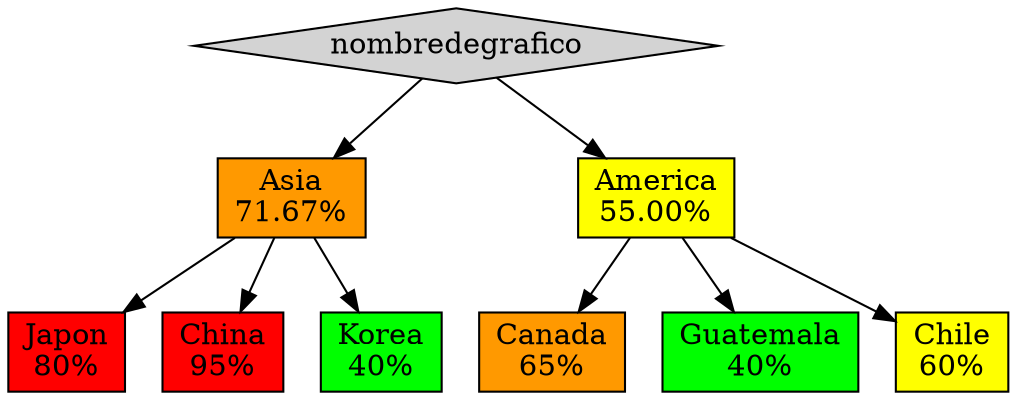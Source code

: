 digraph Grafo {
node [shape=box, style=filled];
n0 [label= "nombredegrafico", shape=diamond];
n1 [label="Asia\n71.67%", fillcolor="#FF9900"];
n2 [label="America\n55.00%", fillcolor="#FFFF00"];
n3 [label="Japon\n80%", fillcolor="#FF0000"];
n4 [label="China\n95%", fillcolor="#FF0000"];
n5 [label="Korea\n40%", fillcolor="#00FF00"];
n6 [label="Canada\n65%", fillcolor="#FF9900"];
n7 [label="Guatemala\n40%", fillcolor="#00FF00"];
n8 [label="Chile\n60%", fillcolor="#FFFF00"];
n0 -> n1;
n0 -> n2;
n1 -> n3;
n1 -> n4;
n1 -> n5;
n2 -> n6;
n2 -> n7;
n2 -> n8;
}
